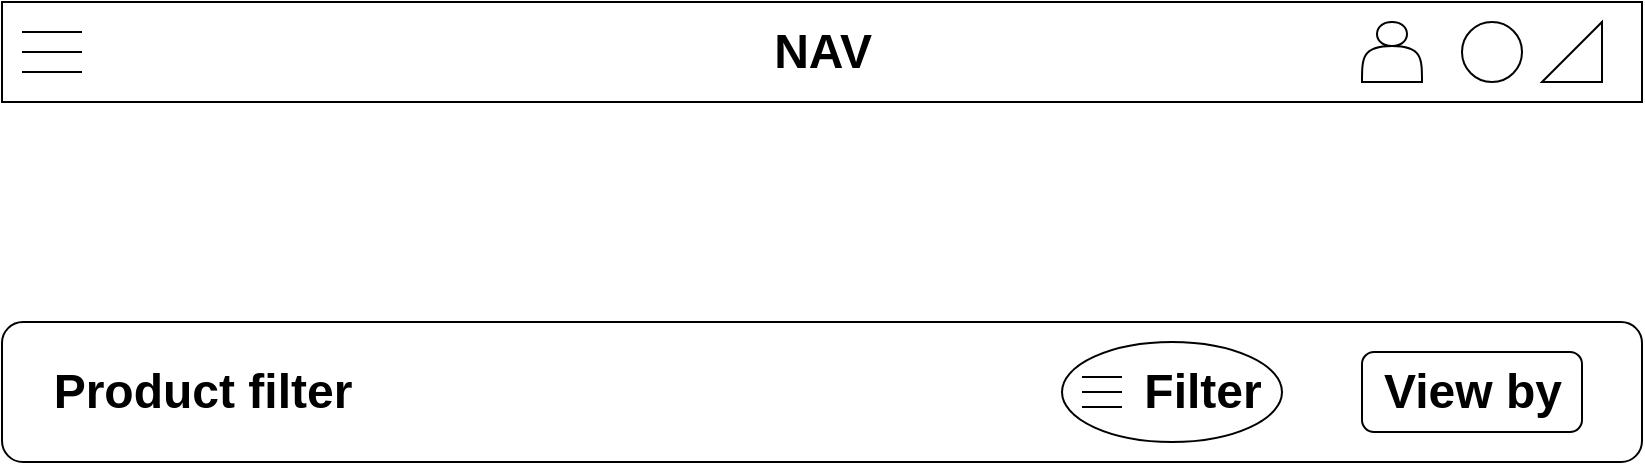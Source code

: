 <mxfile version="24.7.8">
  <diagram name="第 1 页" id="tFw5E1t61ICdBNeUqZ7e">
    <mxGraphModel dx="794" dy="1121" grid="1" gridSize="10" guides="1" tooltips="1" connect="1" arrows="1" fold="1" page="1" pageScale="1" pageWidth="827" pageHeight="1169" math="0" shadow="0">
      <root>
        <mxCell id="0" />
        <mxCell id="1" parent="0" />
        <mxCell id="PI3ejiKASkyPd-d5WvOY-1" value="" style="verticalLabelPosition=bottom;verticalAlign=top;html=1;shape=mxgraph.basic.rect;fillColor2=none;strokeWidth=1;size=20;indent=5;" vertex="1" parent="1">
          <mxGeometry width="820" height="50" as="geometry" />
        </mxCell>
        <mxCell id="PI3ejiKASkyPd-d5WvOY-16" value="" style="group" vertex="1" connectable="0" parent="1">
          <mxGeometry x="10" y="15" width="30" height="20" as="geometry" />
        </mxCell>
        <mxCell id="PI3ejiKASkyPd-d5WvOY-13" value="" style="endArrow=none;html=1;rounded=0;" edge="1" parent="PI3ejiKASkyPd-d5WvOY-16">
          <mxGeometry width="50" height="50" relative="1" as="geometry">
            <mxPoint as="sourcePoint" />
            <mxPoint x="30" as="targetPoint" />
          </mxGeometry>
        </mxCell>
        <mxCell id="PI3ejiKASkyPd-d5WvOY-14" value="" style="endArrow=none;html=1;rounded=0;" edge="1" parent="PI3ejiKASkyPd-d5WvOY-16">
          <mxGeometry width="50" height="50" relative="1" as="geometry">
            <mxPoint y="10" as="sourcePoint" />
            <mxPoint x="30" y="10" as="targetPoint" />
          </mxGeometry>
        </mxCell>
        <mxCell id="PI3ejiKASkyPd-d5WvOY-15" value="" style="endArrow=none;html=1;rounded=0;" edge="1" parent="PI3ejiKASkyPd-d5WvOY-16">
          <mxGeometry width="50" height="50" relative="1" as="geometry">
            <mxPoint y="20" as="sourcePoint" />
            <mxPoint x="30" y="20" as="targetPoint" />
          </mxGeometry>
        </mxCell>
        <mxCell id="PI3ejiKASkyPd-d5WvOY-17" value="" style="ellipse;whiteSpace=wrap;html=1;aspect=fixed;" vertex="1" parent="1">
          <mxGeometry x="730" y="10" width="30" height="30" as="geometry" />
        </mxCell>
        <mxCell id="PI3ejiKASkyPd-d5WvOY-18" value="" style="shape=manualInput;whiteSpace=wrap;html=1;" vertex="1" parent="1">
          <mxGeometry x="770" y="10" width="30" height="30" as="geometry" />
        </mxCell>
        <mxCell id="PI3ejiKASkyPd-d5WvOY-21" value="" style="shape=actor;whiteSpace=wrap;html=1;" vertex="1" parent="1">
          <mxGeometry x="680" y="10" width="30" height="30" as="geometry" />
        </mxCell>
        <mxCell id="PI3ejiKASkyPd-d5WvOY-22" value="" style="rounded=1;whiteSpace=wrap;html=1;" vertex="1" parent="1">
          <mxGeometry y="160" width="820" height="70" as="geometry" />
        </mxCell>
        <mxCell id="PI3ejiKASkyPd-d5WvOY-23" value="Product filter" style="text;strokeColor=none;fillColor=none;html=1;fontSize=24;fontStyle=1;verticalAlign=middle;align=center;" vertex="1" parent="1">
          <mxGeometry x="50" y="175" width="100" height="40" as="geometry" />
        </mxCell>
        <mxCell id="PI3ejiKASkyPd-d5WvOY-26" value="NAV" style="text;strokeColor=none;fillColor=none;html=1;fontSize=24;fontStyle=1;verticalAlign=middle;align=center;" vertex="1" parent="1">
          <mxGeometry x="360" y="5" width="100" height="40" as="geometry" />
        </mxCell>
        <mxCell id="PI3ejiKASkyPd-d5WvOY-32" value="" style="group" vertex="1" connectable="0" parent="1">
          <mxGeometry x="530" y="170" width="110" height="50" as="geometry" />
        </mxCell>
        <mxCell id="PI3ejiKASkyPd-d5WvOY-25" value="" style="ellipse;whiteSpace=wrap;html=1;" vertex="1" parent="PI3ejiKASkyPd-d5WvOY-32">
          <mxGeometry width="110" height="50" as="geometry" />
        </mxCell>
        <mxCell id="PI3ejiKASkyPd-d5WvOY-27" value="Filter" style="text;strokeColor=none;fillColor=none;html=1;fontSize=24;fontStyle=1;verticalAlign=middle;align=center;" vertex="1" parent="PI3ejiKASkyPd-d5WvOY-32">
          <mxGeometry x="50" y="20" width="40" height="10" as="geometry" />
        </mxCell>
        <mxCell id="PI3ejiKASkyPd-d5WvOY-28" value="" style="group" vertex="1" connectable="0" parent="PI3ejiKASkyPd-d5WvOY-32">
          <mxGeometry x="10" y="17.5" width="20" height="15" as="geometry" />
        </mxCell>
        <mxCell id="PI3ejiKASkyPd-d5WvOY-29" value="" style="endArrow=none;html=1;rounded=0;" edge="1" parent="PI3ejiKASkyPd-d5WvOY-28">
          <mxGeometry width="50" height="50" relative="1" as="geometry">
            <mxPoint as="sourcePoint" />
            <mxPoint x="20" as="targetPoint" />
          </mxGeometry>
        </mxCell>
        <mxCell id="PI3ejiKASkyPd-d5WvOY-30" value="" style="endArrow=none;html=1;rounded=0;" edge="1" parent="PI3ejiKASkyPd-d5WvOY-28">
          <mxGeometry width="50" height="50" relative="1" as="geometry">
            <mxPoint y="7.5" as="sourcePoint" />
            <mxPoint x="20" y="7.5" as="targetPoint" />
          </mxGeometry>
        </mxCell>
        <mxCell id="PI3ejiKASkyPd-d5WvOY-31" value="" style="endArrow=none;html=1;rounded=0;" edge="1" parent="PI3ejiKASkyPd-d5WvOY-28">
          <mxGeometry width="50" height="50" relative="1" as="geometry">
            <mxPoint y="15" as="sourcePoint" />
            <mxPoint x="20" y="15" as="targetPoint" />
          </mxGeometry>
        </mxCell>
        <mxCell id="PI3ejiKASkyPd-d5WvOY-33" value="" style="rounded=1;whiteSpace=wrap;html=1;" vertex="1" parent="1">
          <mxGeometry x="680" y="175" width="110" height="40" as="geometry" />
        </mxCell>
        <mxCell id="PI3ejiKASkyPd-d5WvOY-34" value="View by" style="text;strokeColor=none;fillColor=none;html=1;fontSize=24;fontStyle=1;verticalAlign=middle;align=center;" vertex="1" parent="1">
          <mxGeometry x="695" y="180" width="80" height="30" as="geometry" />
        </mxCell>
      </root>
    </mxGraphModel>
  </diagram>
</mxfile>
